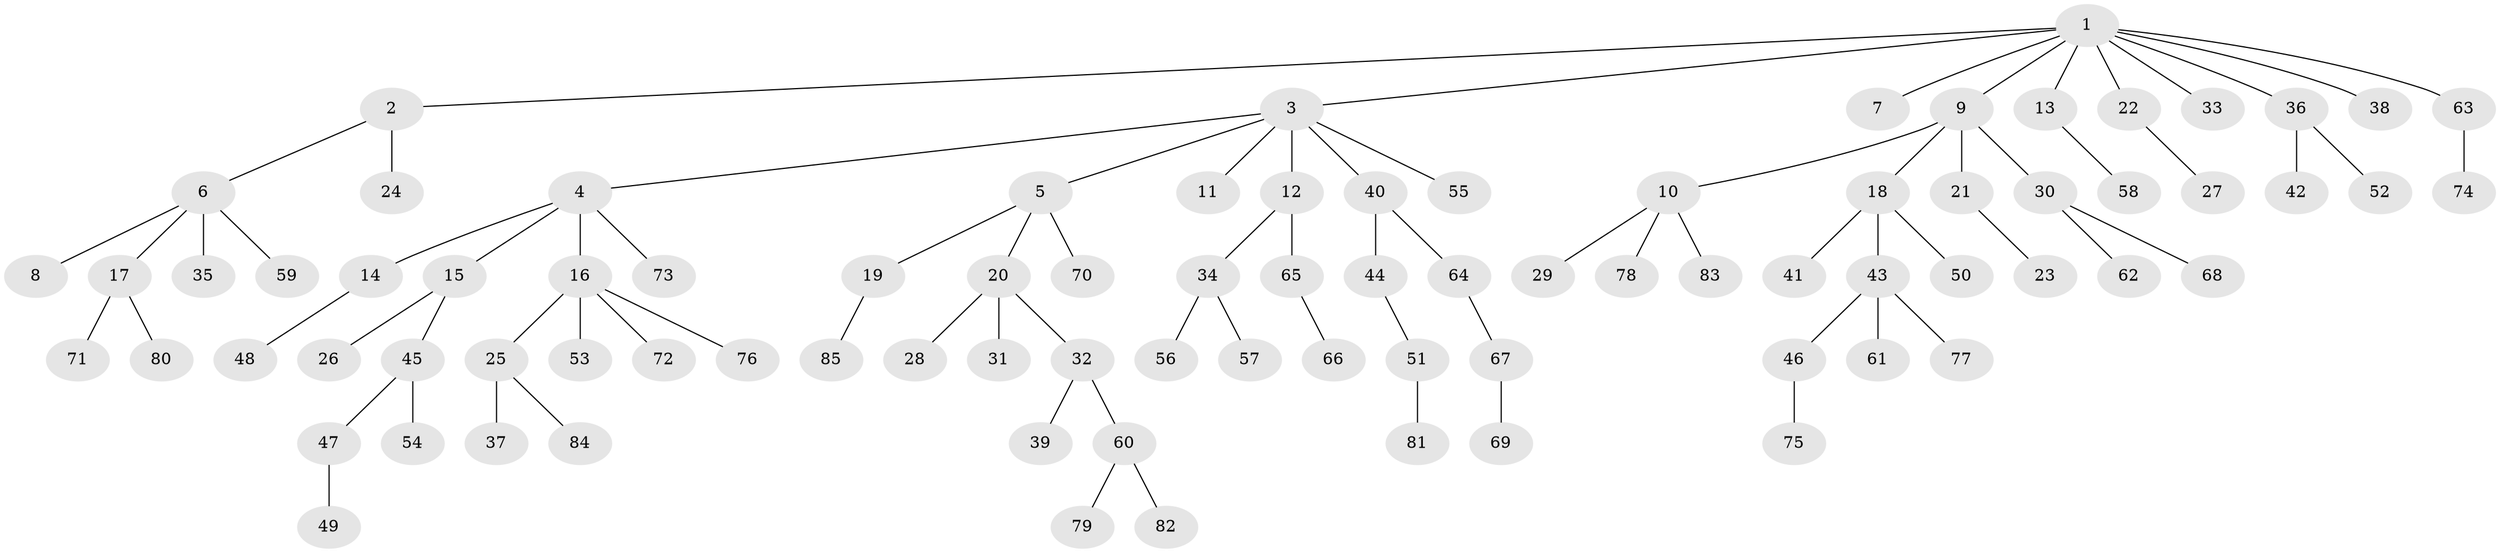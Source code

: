 // Generated by graph-tools (version 1.1) at 2025/36/03/09/25 02:36:40]
// undirected, 85 vertices, 84 edges
graph export_dot {
graph [start="1"]
  node [color=gray90,style=filled];
  1;
  2;
  3;
  4;
  5;
  6;
  7;
  8;
  9;
  10;
  11;
  12;
  13;
  14;
  15;
  16;
  17;
  18;
  19;
  20;
  21;
  22;
  23;
  24;
  25;
  26;
  27;
  28;
  29;
  30;
  31;
  32;
  33;
  34;
  35;
  36;
  37;
  38;
  39;
  40;
  41;
  42;
  43;
  44;
  45;
  46;
  47;
  48;
  49;
  50;
  51;
  52;
  53;
  54;
  55;
  56;
  57;
  58;
  59;
  60;
  61;
  62;
  63;
  64;
  65;
  66;
  67;
  68;
  69;
  70;
  71;
  72;
  73;
  74;
  75;
  76;
  77;
  78;
  79;
  80;
  81;
  82;
  83;
  84;
  85;
  1 -- 2;
  1 -- 3;
  1 -- 7;
  1 -- 9;
  1 -- 13;
  1 -- 22;
  1 -- 33;
  1 -- 36;
  1 -- 38;
  1 -- 63;
  2 -- 6;
  2 -- 24;
  3 -- 4;
  3 -- 5;
  3 -- 11;
  3 -- 12;
  3 -- 40;
  3 -- 55;
  4 -- 14;
  4 -- 15;
  4 -- 16;
  4 -- 73;
  5 -- 19;
  5 -- 20;
  5 -- 70;
  6 -- 8;
  6 -- 17;
  6 -- 35;
  6 -- 59;
  9 -- 10;
  9 -- 18;
  9 -- 21;
  9 -- 30;
  10 -- 29;
  10 -- 78;
  10 -- 83;
  12 -- 34;
  12 -- 65;
  13 -- 58;
  14 -- 48;
  15 -- 26;
  15 -- 45;
  16 -- 25;
  16 -- 53;
  16 -- 72;
  16 -- 76;
  17 -- 71;
  17 -- 80;
  18 -- 41;
  18 -- 43;
  18 -- 50;
  19 -- 85;
  20 -- 28;
  20 -- 31;
  20 -- 32;
  21 -- 23;
  22 -- 27;
  25 -- 37;
  25 -- 84;
  30 -- 62;
  30 -- 68;
  32 -- 39;
  32 -- 60;
  34 -- 56;
  34 -- 57;
  36 -- 42;
  36 -- 52;
  40 -- 44;
  40 -- 64;
  43 -- 46;
  43 -- 61;
  43 -- 77;
  44 -- 51;
  45 -- 47;
  45 -- 54;
  46 -- 75;
  47 -- 49;
  51 -- 81;
  60 -- 79;
  60 -- 82;
  63 -- 74;
  64 -- 67;
  65 -- 66;
  67 -- 69;
}
